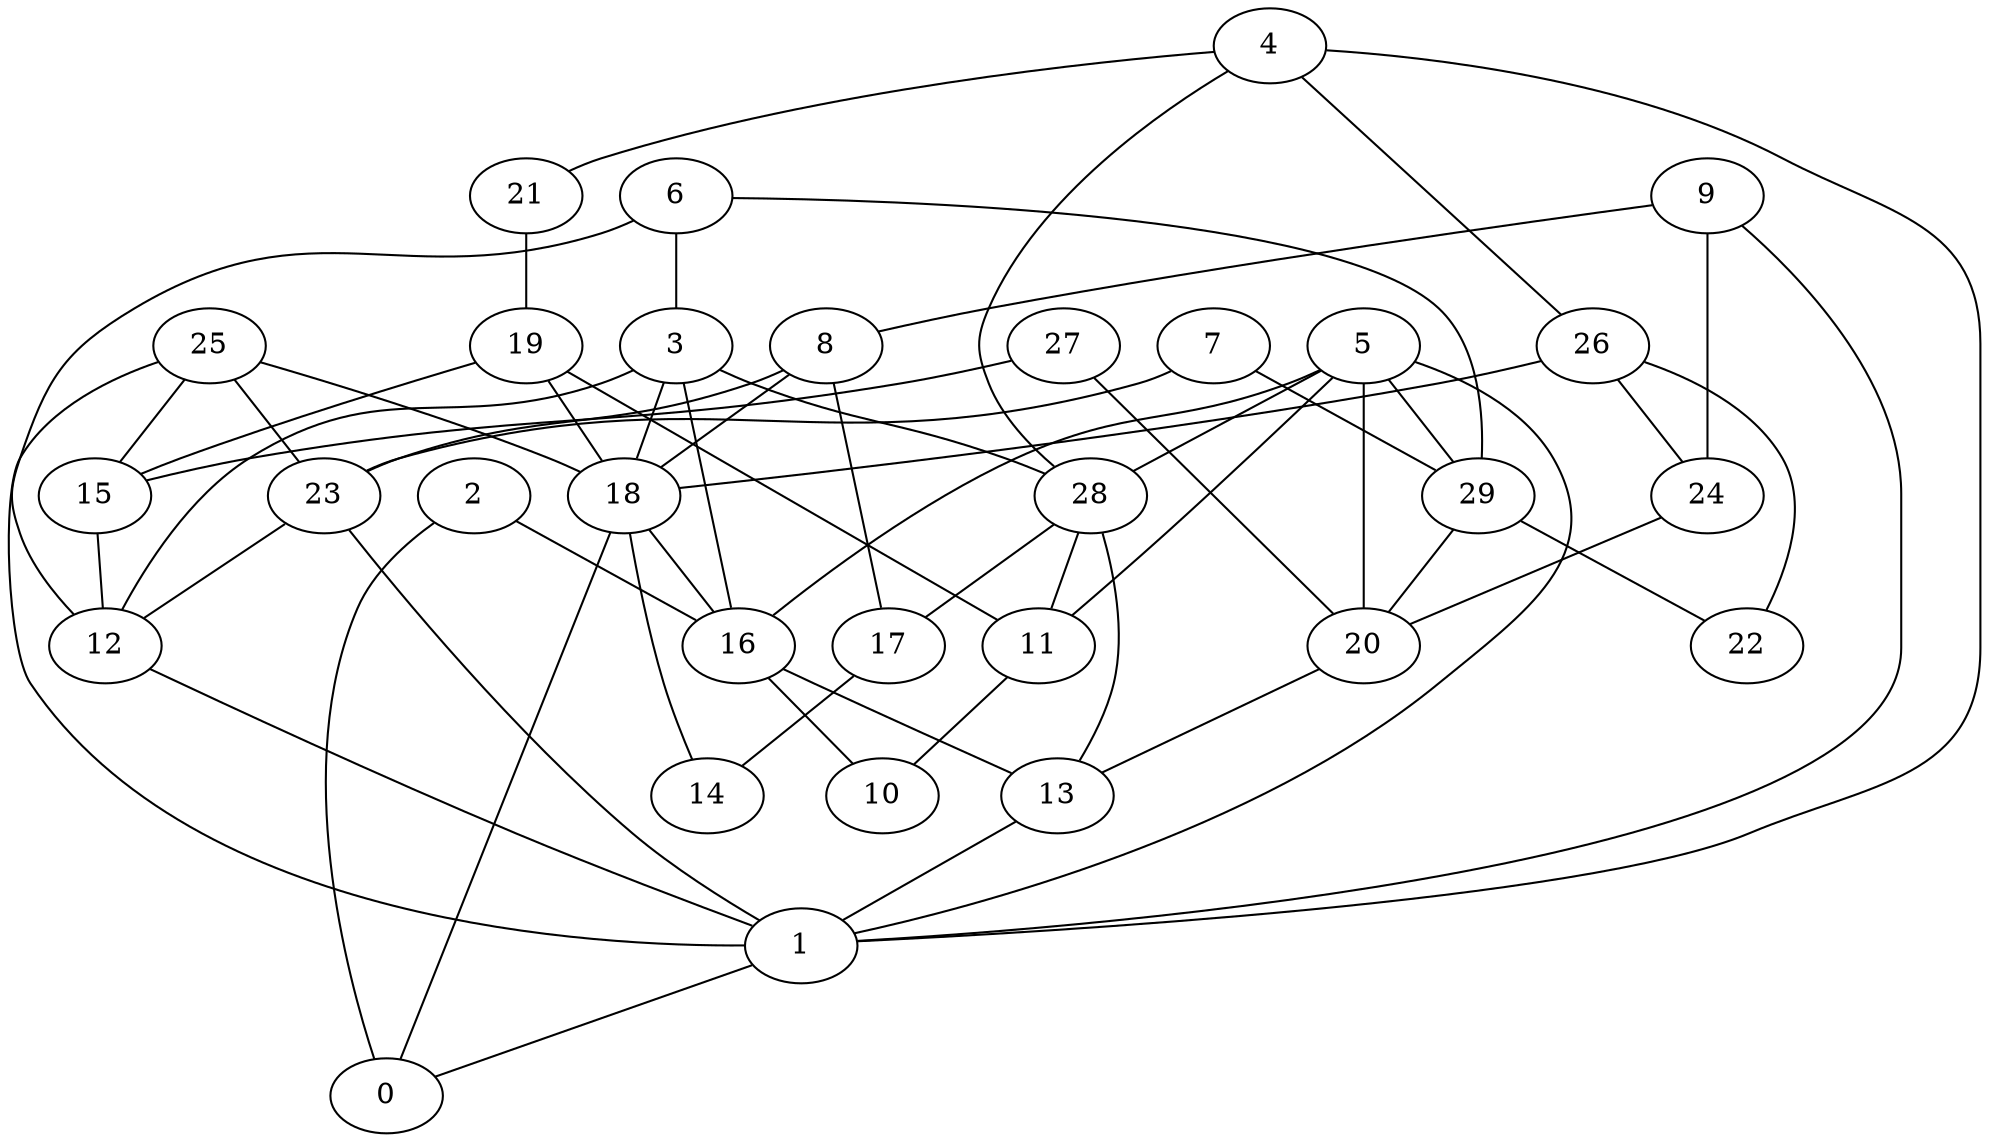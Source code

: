 digraph GG_graph {

subgraph G_graph {
edge [color = black]
"16" -> "10" [dir = none]
"16" -> "13" [dir = none]
"1" -> "0" [dir = none]
"9" -> "8" [dir = none]
"9" -> "1" [dir = none]
"9" -> "24" [dir = none]
"3" -> "16" [dir = none]
"3" -> "12" [dir = none]
"3" -> "18" [dir = none]
"3" -> "28" [dir = none]
"6" -> "12" [dir = none]
"6" -> "29" [dir = none]
"6" -> "3" [dir = none]
"19" -> "11" [dir = none]
"19" -> "18" [dir = none]
"19" -> "15" [dir = none]
"13" -> "1" [dir = none]
"15" -> "12" [dir = none]
"29" -> "20" [dir = none]
"29" -> "22" [dir = none]
"28" -> "17" [dir = none]
"28" -> "13" [dir = none]
"28" -> "11" [dir = none]
"17" -> "14" [dir = none]
"12" -> "1" [dir = none]
"27" -> "20" [dir = none]
"27" -> "15" [dir = none]
"7" -> "23" [dir = none]
"7" -> "29" [dir = none]
"5" -> "29" [dir = none]
"5" -> "11" [dir = none]
"5" -> "1" [dir = none]
"5" -> "16" [dir = none]
"5" -> "28" [dir = none]
"5" -> "20" [dir = none]
"26" -> "22" [dir = none]
"26" -> "24" [dir = none]
"20" -> "13" [dir = none]
"23" -> "12" [dir = none]
"21" -> "19" [dir = none]
"18" -> "0" [dir = none]
"18" -> "16" [dir = none]
"18" -> "14" [dir = none]
"11" -> "10" [dir = none]
"4" -> "1" [dir = none]
"4" -> "28" [dir = none]
"4" -> "26" [dir = none]
"4" -> "21" [dir = none]
"8" -> "23" [dir = none]
"8" -> "18" [dir = none]
"8" -> "17" [dir = none]
"25" -> "15" [dir = none]
"25" -> "1" [dir = none]
"25" -> "18" [dir = none]
"25" -> "23" [dir = none]
"2" -> "16" [dir = none]
"2" -> "0" [dir = none]
"24" -> "20" [dir = none]
"26" -> "18" [dir = none]
"23" -> "1" [dir = none]
}

}
